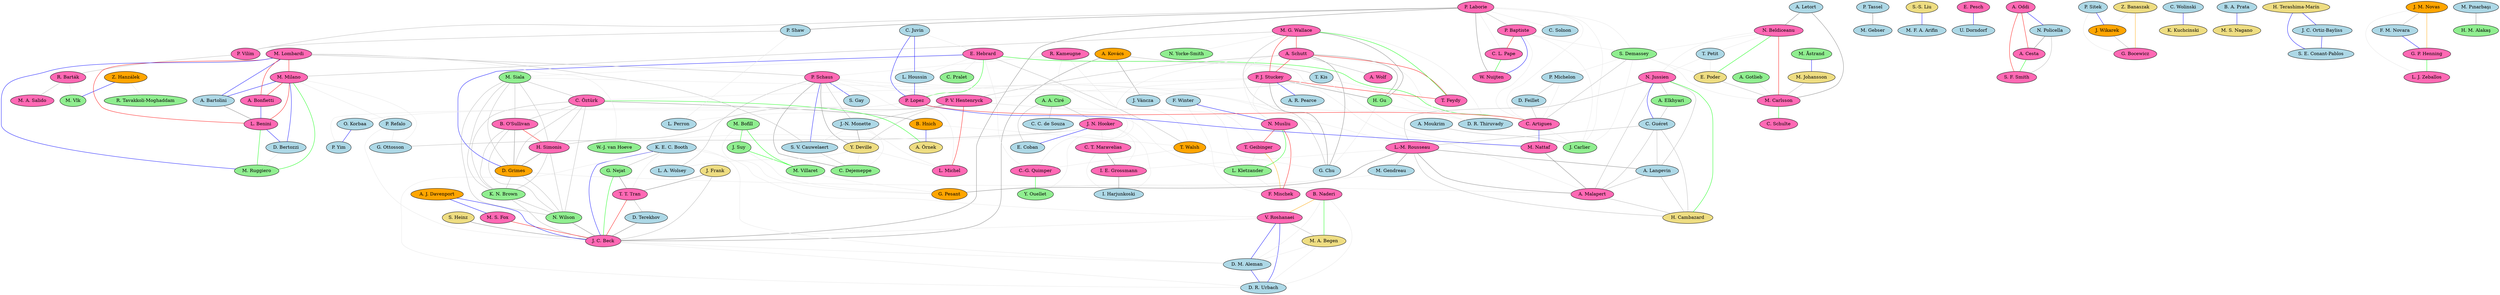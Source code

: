 strict graph coauth {
a727 [label="V. Roshanaei" style="filled" fillcolor="hotpink"]
a181 [label="D. Grimes" style="filled" fillcolor="orange"]
a615 [label="M. Gendreau" style="filled" fillcolor="lightblue"]
a58 [label="P. Tassel" style="filled" fillcolor="lightblue"]
a292 [label="A. Elkhyari" style="filled" fillcolor="lightgreen"]
a679 [label="O. Korbaa" style="filled" fillcolor="lightblue"]
a655 [label="W. Nuijten" style="filled" fillcolor="hotpink"]
a147 [label="P. Schaus" style="filled" fillcolor="hotpink"]
a127 [label="A. Letort" style="filled" fillcolor="lightblue"]
a343 [label="G. Chu" style="filled" fillcolor="lightblue"]
a1487 [label="M. F. A. Arifin" style="filled" fillcolor="lightblue"]
a74 [label="M. Åstrand" style="filled" fillcolor="lightgreen"]
a10 [label="R. Kameugne" style="filled" fillcolor="hotpink"]
a146 [label="A. Kovács" style="filled" fillcolor="orange"]
a245 [label="L. Benini" style="filled" fillcolor="hotpink"]
a37 [label="C.-G. Quimper" style="filled" fillcolor="hotpink"]
a997 [label="H. Cambazard" style="filled" fillcolor="lightgoldenrod"]
a437 [label="E. Pesch" style="filled" fillcolor="hotpink"]
a288 [label="L. Perron" style="filled" fillcolor="lightblue"]
a82 [label="A. Malapert" style="filled" fillcolor="hotpink"]
a225 [label="A. Bartolini" style="filled" fillcolor="lightblue"]
a32 [label="L. Michel" style="filled" fillcolor="hotpink"]
a284 [label="A. Cesta" style="filled" fillcolor="hotpink"]
a851 [label="G. Ottosson" style="filled" fillcolor="lightblue"]
a204 [label="G. Nejat" style="filled" fillcolor="lightgreen"]
a217 [label="K. N. Brown" style="filled" fillcolor="lightgreen"]
a52 [label="Y. Ouellet" style="filled" fillcolor="lightgreen"]
a80 [label="F. Mischek" style="filled" fillcolor="hotpink"]
a170 [label="C. C. de Souza" style="filled" fillcolor="lightblue"]
a89 [label="J. C. Beck" style="filled" fillcolor="hotpink"]
a201 [label="S. V. Cauwelaert" style="filled" fillcolor="lightblue"]
a629 [label="G. Bocewicz" style="filled" fillcolor="hotpink"]
a21 [label="C. Pralet" style="filled" fillcolor="lightgreen"]
a725 [label="B. Naderi" style="filled" fillcolor="hotpink"]
a51 [label="A. Wolf" style="filled" fillcolor="hotpink"]
a254 [label="P. Refalo" style="filled" fillcolor="lightblue"]
a825 [label="N. Wilson" style="filled" fillcolor="lightgreen"]
a382 [label="I. E. Grossmann" style="filled" fillcolor="hotpink"]
a659 [label="K. Kuchcinski" style="filled" fillcolor="lightgoldenrod"]
a302 [label="M. S. Fox" style="filled" fillcolor="hotpink"]
a717 [label="M. Ruggiero" style="filled" fillcolor="lightgreen"]
a16 [label="B. O'Sullivan" style="filled" fillcolor="hotpink"]
a137 [label="B. Hnich" style="filled" fillcolor="orange"]
a121 [label="P. Vilím" style="filled" fillcolor="hotpink"]
a211 [label="S. Gay" style="filled" fillcolor="lightblue"]
a143 [label="M. Milano" style="filled" fillcolor="hotpink"]
a85 [label="C. Solnon" style="filled" fillcolor="lightblue"]
a160 [label="J. N. Hooker" style="filled" fillcolor="hotpink"]
a78 [label="L. Kletzander" style="filled" fillcolor="lightgreen"]
a894 [label="D. M. Aleman" style="filled" fillcolor="lightblue"]
a644 [label="A. Langevin" style="filled" fillcolor="lightblue"]
a298 [label="S. F. Smith" style="filled" fillcolor="hotpink"]
a1 [label="E. Hebrard" style="filled" fillcolor="hotpink"]
a1474 [label="P. Sitek" style="filled" fillcolor="lightblue"]
a356 [label="D. Feillet" style="filled" fillcolor="lightblue"]
a379 [label="J. Frank" style="filled" fillcolor="lightgoldenrod"]
a118 [label="P. Laborie" style="filled" fillcolor="hotpink"]
a133 [label="S. Heinz" style="filled" fillcolor="lightgoldenrod"]
a148 [label="P. V. Hentenryck" style="filled" fillcolor="hotpink"]
a45 [label="N. Musliu" style="filled" fillcolor="hotpink"]
a278 [label="J. Váncza" style="filled" fillcolor="lightblue"]
a77 [label="T. Geibinger" style="filled" fillcolor="hotpink"]
a429 [label="R. Tavakkoli-Moghaddam" style="filled" fillcolor="lightgreen"]
a385 [label="B. A. Prata" style="filled" fillcolor="lightblue"]
a224 [label="L. A. Wolsey" style="filled" fillcolor="lightblue"]
a154 [label="T. Feydy" style="filled" fillcolor="hotpink"]
a124 [label="A. Schutt" style="filled" fillcolor="hotpink"]
a135 [label="C. Öztürk" style="filled" fillcolor="hotpink"]
a232 [label="J. Suy" style="filled" fillcolor="lightgreen"]
a162 [label="P. Baptiste" style="filled" fillcolor="hotpink"]
a247 [label="N. Jussien" style="filled" fillcolor="hotpink"]
a221 [label="T. Petit" style="filled" fillcolor="lightblue"]
a1606 [label="H. Terashima-Marín" style="filled" fillcolor="lightgoldenrod"]
a534 [label="J. Wikarek" style="filled" fillcolor="orange"]
a203 [label="K. E. C. Booth" style="filled" fillcolor="lightblue"]
a138 [label="A. Örnek" style="filled" fillcolor="lightgoldenrod"]
a282 [label="A. Oddi" style="filled" fillcolor="hotpink"]
a116 [label="Z. Hanzálek" style="filled" fillcolor="orange"]
a157 [label="A. A. Ciré" style="filled" fillcolor="lightgreen"]
a335 [label="E. Coban" style="filled" fillcolor="lightblue"]
a163 [label="C. L. Pape" style="filled" fillcolor="hotpink"]
a8 [label="G. Pesant" style="filled" fillcolor="orange"]
a243 [label="S. Demassey" style="filled" fillcolor="lightgreen"]
a19 [label="N. Yorke-Smith" style="filled" fillcolor="lightgreen"]
a206 [label="W.-J. van Hoeve" style="filled" fillcolor="lightgreen"]
a396 [label="D. R. Thiruvady" style="filled" fillcolor="lightblue"]
a620 [label="L. J. Zeballos" style="filled" fillcolor="hotpink"]
a248 [label="A. J. Davenport" style="filled" fillcolor="orange"]
a152 [label="R. Barták" style="filled" fillcolor="hotpink"]
a870 [label="I. Harjunkoski" style="filled" fillcolor="lightblue"]
a817 [label="D. Terekhov" style="filled" fillcolor="lightblue"]
a523 [label="J. M. Novas" style="filled" fillcolor="orange"]
a381 [label="C. T. Maravelias" style="filled" fillcolor="hotpink"]
a142 [label="M. Lombardi" style="filled" fillcolor="hotpink"]
a1243 [label="S.-S. Liu" style="filled" fillcolor="lightgoldenrod"]
a680 [label="P. Yim" style="filled" fillcolor="lightblue"]
a895 [label="D. R. Urbach" style="filled" fillcolor="lightblue"]
a276 [label="T. Walsh" style="filled" fillcolor="orange"]
a658 [label="C. Wolinski" style="filled" fillcolor="lightblue"]
a763 [label="H. M. Alakaş" style="filled" fillcolor="lightgreen"]
a1169 [label="A. Moukrim" style="filled" fillcolor="lightblue"]
a198 [label="A. Bonfietti" style="filled" fillcolor="hotpink"]
a586 [label="F. M. Novara" style="filled" fillcolor="lightblue"]
a151 [label="Y. Deville" style="filled" fillcolor="lightgoldenrod"]
a311 [label="M. Vlk" style="filled" fillcolor="lightgreen"]
a1779 [label="S. E. Conant-Pablos" style="filled" fillcolor="lightblue"]
a117 [label="M. G. Wallace" style="filled" fillcolor="hotpink"]
a17 [label="H. Simonis" style="filled" fillcolor="hotpink"]
a844 [label="J. Carlier" style="filled" fillcolor="lightgreen"]
a835 [label="M. A. Begen" style="filled" fillcolor="lightgoldenrod"]
a81 [label="M. Nattaf" style="filled" fillcolor="hotpink"]
a43 [label="F. Winter" style="filled" fillcolor="lightblue"]
a202 [label="C. Dejemeppe" style="filled" fillcolor="lightgreen"]
a903 [label="U. Dorndorf" style="filled" fillcolor="lightblue"]
a120 [label="P. Shaw" style="filled" fillcolor="lightblue"]
a0 [label="C. Juvin" style="filled" fillcolor="lightblue"]
a92 [label="C. Schulte" style="filled" fillcolor="hotpink"]
a233 [label="M. Villaret" style="filled" fillcolor="lightgreen"]
a129 [label="M. Siala" style="filled" fillcolor="lightgreen"]
a61 [label="M. Gebser" style="filled" fillcolor="lightblue"]
a1811 [label="Z. Banaszak" style="filled" fillcolor="lightgoldenrod"]
a75 [label="M. Johansson" style="filled" fillcolor="lightgoldenrod"]
a798 [label="T. T. Tran" style="filled" fillcolor="hotpink"]
a358 [label="E. Poder" style="filled" fillcolor="lightgoldenrod"]
a283 [label="N. Policella" style="filled" fillcolor="lightblue"]
a1383 [label="M. Pınarbaşı" style="filled" fillcolor="lightblue"]
a1778 [label="J. C. Ortiz-Bayliss" style="filled" fillcolor="lightblue"]
a326 [label="L.-M. Rousseau" style="filled" fillcolor="hotpink"]
a125 [label="P. J. Stuckey" style="filled" fillcolor="hotpink"]
a387 [label="M. S. Nagano" style="filled" fillcolor="lightgoldenrod"]
a293 [label="C. Guéret" style="filled" fillcolor="lightblue"]
a153 [label="M. A. Salido" style="filled" fillcolor="hotpink"]
a375 [label="D. Bertozzi" style="filled" fillcolor="lightblue"]
a587 [label="G. P. Henning" style="filled" fillcolor="hotpink"]
a6 [label="C. Artigues" style="filled" fillcolor="hotpink"]
a91 [label="M. Carlsson" style="filled" fillcolor="hotpink"]
a128 [label="N. Beldiceanu" style="filled" fillcolor="hotpink"]
a324 [label="A. R. Pearce" style="filled" fillcolor="lightblue"]
a195 [label="A. Gotlieb" style="filled" fillcolor="lightgreen"]
a336 [label="H. Gu" style="filled" fillcolor="lightgreen"]
a155 [label="T. Kis" style="filled" fillcolor="lightblue"]
a149 [label="J.-N. Monette" style="filled" fillcolor="lightblue"]
a228 [label="M. Bofill" style="filled" fillcolor="lightgreen"]
a355 [label="P. Michelon" style="filled" fillcolor="lightblue"]
a3 [label="P. Lopez" style="filled" fillcolor="hotpink"]
a2 [label="L. Houssin" style="filled" fillcolor="lightblue"]
  a142 -- a147 [weight=2 color="grey70"]
   a142 -- a201 [weight=2 color="grey70"]
   a147 -- a201 [weight=4 color="blue"]
   a162 -- a163 [weight=11 color="red"]
   a587 -- a620 [weight=5 color="green"]
   a523 -- a587 [weight=6 color="orange"]
   a523 -- a620 [weight=1 color="grey90"]
   a1 -- a6 [weight=5 color="green"]
   a1 -- a3 [weight=5 color="green"]
   a3 -- a6 [weight=11 color="red"]
   a58 -- a61 [weight=3 color="grey50"]
   a292 -- a293 [weight=2 color="grey70"]
   a247 -- a292 [weight=2 color="grey70"]
   a247 -- a293 [weight=4 color="blue"]
   a127 -- a91 [weight=3 color="grey50"]
   a127 -- a128 [weight=3 color="grey50"]
   a128 -- a91 [weight=7 color="red"]
   a586 -- a587 [weight=4 color="blue"]
   a248 -- a89 [weight=4 color="blue"]
   a248 -- a302 [weight=4 color="blue"]
   a302 -- a89 [weight=8 color="red"]
   a143 -- a225 [weight=4 color="blue"]
   a142 -- a225 [weight=4 color="blue"]
   a142 -- a143 [weight=23 color="red"]
   a725 -- a895 [weight=1 color="grey90"]
   a725 -- a894 [weight=1 color="grey90"]
   a725 -- a835 [weight=5 color="green"]
   a725 -- a727 [weight=6 color="orange"]
   a894 -- a895 [weight=4 color="blue"]
   a835 -- a895 [weight=1 color="grey90"]
   a835 -- a894 [weight=1 color="grey90"]
   a727 -- a895 [weight=4 color="blue"]
   a727 -- a894 [weight=4 color="blue"]
   a727 -- a835 [weight=2 color="grey70"]
   a798 -- a89 [weight=10 color="red"]
   a825 -- a89 [weight=3 color="grey50"]
   a74 -- a75 [weight=4 color="blue"]
   a43 -- a45 [weight=4 color="blue"]
   a658 -- a659 [weight=4 color="blue"]
   a146 -- a89 [weight=3 color="grey50"]
   a137 -- a138 [weight=4 color="blue"]
   a135 -- a138 [weight=5 color="green"]
   a135 -- a137 [weight=3 color="grey50"]
   a117 -- a143 [weight=2 color="grey70"]
   a282 -- a284 [weight=8 color="red"]
   a282 -- a283 [weight=4 color="blue"]
   a283 -- a284 [weight=3 color="grey50"]
   a245 -- a375 [weight=4 color="blue"]
   a143 -- a375 [weight=4 color="blue"]
   a143 -- a245 [weight=16 color="red"]
   a116 -- a429 [weight=1 color="grey90"]
   a116 -- a311 [weight=4 color="blue"]
   a147 -- a211 [weight=4 color="blue"]
   a143 -- a198 [weight=9 color="red"]
   a142 -- a198 [weight=8 color="red"]
   a45 -- a78 [weight=5 color="green"]
   a1474 -- a534 [weight=4 color="blue"]
   a133 -- a89 [weight=3 color="grey50"]
   a91 -- a92 [weight=5 color="green"]
   a128 -- a247 [weight=1 color="grey90"]
   a128 -- a221 [weight=1 color="grey90"]
   a221 -- a247 [weight=1 color="grey90"]
   a16 -- a181 [weight=3 color="grey50"]
   a16 -- a17 [weight=8 color="red"]
   a17 -- a181 [weight=3 color="grey50"]
   a254 -- a89 [weight=1 color="grey90"]
   a355 -- a356 [weight=2 color="grey70"]
   a232 -- a233 [weight=5 color="green"]
   a228 -- a232 [weight=5 color="green"]
   a228 -- a233 [weight=5 color="green"]
   a121 -- a152 [weight=2 color="grey70"]
   a247 -- a997 [weight=5 color="green"]
   a124 -- a148 [weight=2 color="grey70"]
   a160 -- a851 [weight=2 color="grey70"]
   a81 -- a82 [weight=3 color="grey50"]
   a0 -- a2 [weight=4 color="blue"]
   a0 -- a3 [weight=4 color="blue"]
   a2 -- a3 [weight=4 color="blue"]
   a128 -- a358 [weight=5 color="green"]
   a6 -- a81 [weight=4 color="blue"]
   a3 -- a81 [weight=4 color="blue"]
   a155 -- a6 [weight=1 color="grey90"]
   a155 -- a81 [weight=1 color="grey90"]
   a155 -- a3 [weight=1 color="grey90"]
   a356 -- a6 [weight=2 color="grey70"]
   a146 -- a278 [weight=3 color="grey50"]
   a679 -- a680 [weight=4 color="blue"]
   a0 -- a1 [weight=1 color="grey90"]
   a1 -- a2 [weight=1 color="grey90"]
   a148 -- a17 [weight=2 color="grey70"]
   a37 -- a52 [weight=5 color="green"]
   a10 -- a37 [weight=1 color="grey90"]
   a10 -- a52 [weight=1 color="grey90"]
   a1811 -- a629 [weight=6 color="orange"]
   a817 -- a89 [weight=3 color="grey50"]
   a798 -- a817 [weight=2 color="grey70"]
   a195 -- a91 [weight=1 color="grey90"]
   a437 -- a903 [weight=4 color="blue"]
   a142 -- a245 [weight=12 color="red"]
   a117 -- a336 [weight=3 color="grey50"]
   a117 -- a125 [weight=8 color="red"]
   a125 -- a336 [weight=3 color="grey50"]
   a124 -- a125 [weight=16 color="red"]
   a120 -- a121 [weight=2 color="grey70"]
   a118 -- a120 [weight=3 color="grey50"]
   a118 -- a121 [weight=2 color="grey70"]
   a43 -- a80 [weight=1 color="grey90"]
   a43 -- a78 [weight=1 color="grey90"]
   a43 -- a77 [weight=1 color="grey90"]
   a78 -- a80 [weight=1 color="grey90"]
   a45 -- a80 [weight=8 color="red"]
   a45 -- a77 [weight=8 color="red"]
   a77 -- a80 [weight=6 color="orange"]
   a77 -- a78 [weight=1 color="grey90"]
   a120 -- a288 [weight=1 color="grey90"]
   a157 -- a170 [weight=2 color="grey70"]
   a203 -- a89 [weight=4 color="blue"]
   a118 -- a89 [weight=3 color="grey50"]
   a124 -- a154 [weight=8 color="red"]
   a117 -- a124 [weight=8 color="red"]
   a117 -- a154 [weight=5 color="green"]
   a125 -- a154 [weight=8 color="red"]
   a124 -- a343 [weight=3 color="grey50"]
   a124 -- a336 [weight=3 color="grey50"]
   a336 -- a343 [weight=1 color="grey90"]
   a117 -- a343 [weight=2 color="grey70"]
   a125 -- a343 [weight=3 color="grey50"]
   a125 -- a324 [weight=4 color="blue"]
   a16 -- a217 [weight=2 color="grey70"]
   a16 -- a825 [weight=2 color="grey70"]
   a135 -- a16 [weight=2 color="grey70"]
   a135 -- a181 [weight=2 color="grey70"]
   a135 -- a17 [weight=2 color="grey70"]
   a135 -- a217 [weight=2 color="grey70"]
   a135 -- a825 [weight=2 color="grey70"]
   a181 -- a217 [weight=2 color="grey70"]
   a181 -- a825 [weight=2 color="grey70"]
   a17 -- a217 [weight=2 color="grey70"]
   a17 -- a825 [weight=2 color="grey70"]
   a217 -- a825 [weight=2 color="grey70"]
   a129 -- a16 [weight=2 color="grey70"]
   a129 -- a135 [weight=2 color="grey70"]
   a129 -- a181 [weight=2 color="grey70"]
   a129 -- a17 [weight=2 color="grey70"]
   a129 -- a217 [weight=2 color="grey70"]
   a129 -- a825 [weight=2 color="grey70"]
   a1606 -- a1778 [weight=4 color="blue"]
   a1606 -- a1779 [weight=4 color="blue"]
   a1778 -- a1779 [weight=4 color="blue"]
   a148 -- a32 [weight=7 color="red"]
   a198 -- a245 [weight=4 color="blue"]
   a152 -- a153 [weight=2 color="grey70"]
   a117 -- a19 [weight=1 color="grey90"]
   a326 -- a382 [weight=1 color="grey90"]
   a375 -- a717 [weight=1 color="grey90"]
   a245 -- a717 [weight=5 color="green"]
   a143 -- a717 [weight=5 color="green"]
   a282 -- a298 [weight=7 color="red"]
   a283 -- a298 [weight=2 color="grey70"]
   a124 -- a51 [weight=2 color="grey70"]
   a379 -- a89 [weight=2 color="grey70"]
   a379 -- a798 [weight=3 color="grey50"]
   a1243 -- a1487 [weight=4 color="blue"]
   a204 -- a89 [weight=5 color="green"]
   a204 -- a798 [weight=3 color="grey50"]
   a142 -- a717 [weight=4 color="blue"]
   a1 -- a37 [weight=1 color="grey90"]
   a1 -- a276 [weight=2 color="grey70"]
   a276 -- a37 [weight=1 color="grey90"]
   a149 -- a151 [weight=3 color="grey50"]
   a326 -- a644 [weight=3 color="grey50"]
   a385 -- a387 [weight=4 color="blue"]
   a89 -- a895 [weight=1 color="grey90"]
   a89 -- a894 [weight=1 color="grey90"]
   a203 -- a895 [weight=1 color="grey90"]
   a203 -- a894 [weight=1 color="grey90"]
   a203 -- a727 [weight=1 color="grey90"]
   a727 -- a89 [weight=1 color="grey90"]
   a118 -- a655 [weight=3 color="grey50"]
   a644 -- a82 [weight=2 color="grey70"]
   a644 -- a997 [weight=2 color="grey70"]
   a82 -- a997 [weight=2 color="grey70"]
   a293 -- a644 [weight=2 color="grey70"]
   a293 -- a82 [weight=2 color="grey70"]
   a293 -- a997 [weight=2 color="grey70"]
   a293 -- a326 [weight=2 color="grey70"]
   a326 -- a82 [weight=3 color="grey50"]
   a326 -- a997 [weight=2 color="grey70"]
   a247 -- a644 [weight=2 color="grey70"]
   a247 -- a82 [weight=2 color="grey70"]
   a247 -- a326 [weight=2 color="grey70"]
   a124 -- a276 [weight=1 color="grey90"]
   a276 -- a343 [weight=1 color="grey90"]
   a137 -- a276 [weight=1 color="grey90"]
   a157 -- a335 [weight=2 color="grey70"]
   a157 -- a160 [weight=2 color="grey70"]
   a160 -- a335 [weight=4 color="blue"]
   a284 -- a298 [weight=5 color="green"]
   a163 -- a655 [weight=5 color="green"]
   a147 -- a202 [weight=3 color="grey50"]
   a203 -- a204 [weight=2 color="grey70"]
   a534 -- a629 [weight=2 color="grey70"]
   a1474 -- a629 [weight=1 color="grey90"]
   a146 -- a155 [weight=2 color="grey70"]
   a162 -- a655 [weight=4 color="blue"]
   a75 -- a91 [weight=2 color="grey70"]
   a1 -- a181 [weight=4 color="blue"]
   a217 -- a89 [weight=2 color="grey70"]
   a147 -- a151 [weight=3 color="grey50"]
   a1169 -- a844 [weight=2 color="grey70"]
   a326 -- a8 [weight=3 color="grey50"]
   a225 -- a245 [weight=3 color="grey50"]
   a125 -- a135 [weight=1 color="grey90"]
   a142 -- a206 [weight=1 color="grey90"]
   a355 -- a6 [weight=1 color="grey90"]
   a243 -- a6 [weight=2 color="grey70"]
   a243 -- a355 [weight=1 color="grey90"]
   a124 -- a396 [weight=1 color="grey90"]
   a336 -- a396 [weight=1 color="grey90"]
   a117 -- a396 [weight=1 color="grey90"]
   a523 -- a586 [weight=2 color="grey70"]
   a1 -- a21 [weight=1 color="grey90"]
   a203 -- a798 [weight=1 color="grey90"]
   a155 -- a278 [weight=1 color="grey90"]
   a615 -- a8 [weight=1 color="grey90"]
   a1 -- a129 [weight=1 color="grey90"]
   a129 -- a6 [weight=1 color="grey90"]
   a6 -- a844 [weight=1 color="grey90"]
   a162 -- a6 [weight=1 color="grey90"]
   a162 -- a844 [weight=1 color="grey90"]
   a162 -- a243 [weight=1 color="grey90"]
   a118 -- a6 [weight=1 color="grey90"]
   a118 -- a844 [weight=1 color="grey90"]
   a118 -- a162 [weight=2 color="grey70"]
   a118 -- a243 [weight=1 color="grey90"]
   a243 -- a844 [weight=1 color="grey90"]
   a125 -- a148 [weight=1 color="grey90"]
   a326 -- a615 [weight=3 color="grey50"]
   a382 -- a870 [weight=3 color="grey50"]
   a148 -- a288 [weight=1 color="grey90"]
   a160 -- a206 [weight=1 color="grey90"]
   a149 -- a202 [weight=1 color="grey90"]
   a149 -- a201 [weight=1 color="grey90"]
   a147 -- a149 [weight=2 color="grey70"]
   a201 -- a202 [weight=2 color="grey70"]
   a147 -- a326 [weight=1 color="grey90"]
   a1383 -- a763 [weight=3 color="grey50"]
   a3 -- a679 [weight=1 color="grey90"]
   a3 -- a680 [weight=1 color="grey90"]
   a149 -- a32 [weight=1 color="grey90"]
   a148 -- a149 [weight=2 color="grey70"]
   a148 -- a151 [weight=2 color="grey70"]
   a147 -- a32 [weight=1 color="grey90"]
   a147 -- a148 [weight=1 color="grey90"]
   a151 -- a32 [weight=1 color="grey90"]
   a181 -- a82 [weight=1 color="grey90"]
   a1 -- a82 [weight=1 color="grey90"]
   a232 -- a8 [weight=1 color="grey90"]
   a233 -- a8 [weight=1 color="grey90"]
   a228 -- a8 [weight=1 color="grey90"]
   a124 -- a45 [weight=1 color="grey90"]
   a125 -- a45 [weight=1 color="grey90"]
   a1811 -- a534 [weight=1 color="grey90"]
   a148 -- a78 [weight=1 color="grey90"]
   a148 -- a45 [weight=1 color="grey90"]
   a118 -- a163 [weight=1 color="grey90"]
   a147 -- a224 [weight=2 color="grey70"]
   a358 -- a91 [weight=2 color="grey70"]
   a10 -- a147 [weight=1 color="grey90"]
   a128 -- a243 [weight=1 color="grey90"]
   a243 -- a358 [weight=1 color="grey90"]
   a243 -- a91 [weight=1 color="grey90"]
   a152 -- a311 [weight=1 color="grey90"]
   a143 -- a851 [weight=1 color="grey90"]
   a143 -- a254 [weight=1 color="grey90"]
   a254 -- a851 [weight=1 color="grey90"]
   a151 -- a202 [weight=1 color="grey90"]
   a381 -- a382 [weight=3 color="grey50"]
   a381 -- a870 [weight=1 color="grey90"]
   a160 -- a381 [weight=1 color="grey90"]
   a160 -- a382 [weight=1 color="grey90"]
   a160 -- a870 [weight=1 color="grey90"]
   a151 -- a224 [weight=1 color="grey90"]
   a118 -- a85 [weight=1 color="grey90"]
   a221 -- a358 [weight=1 color="grey90"]
 }
